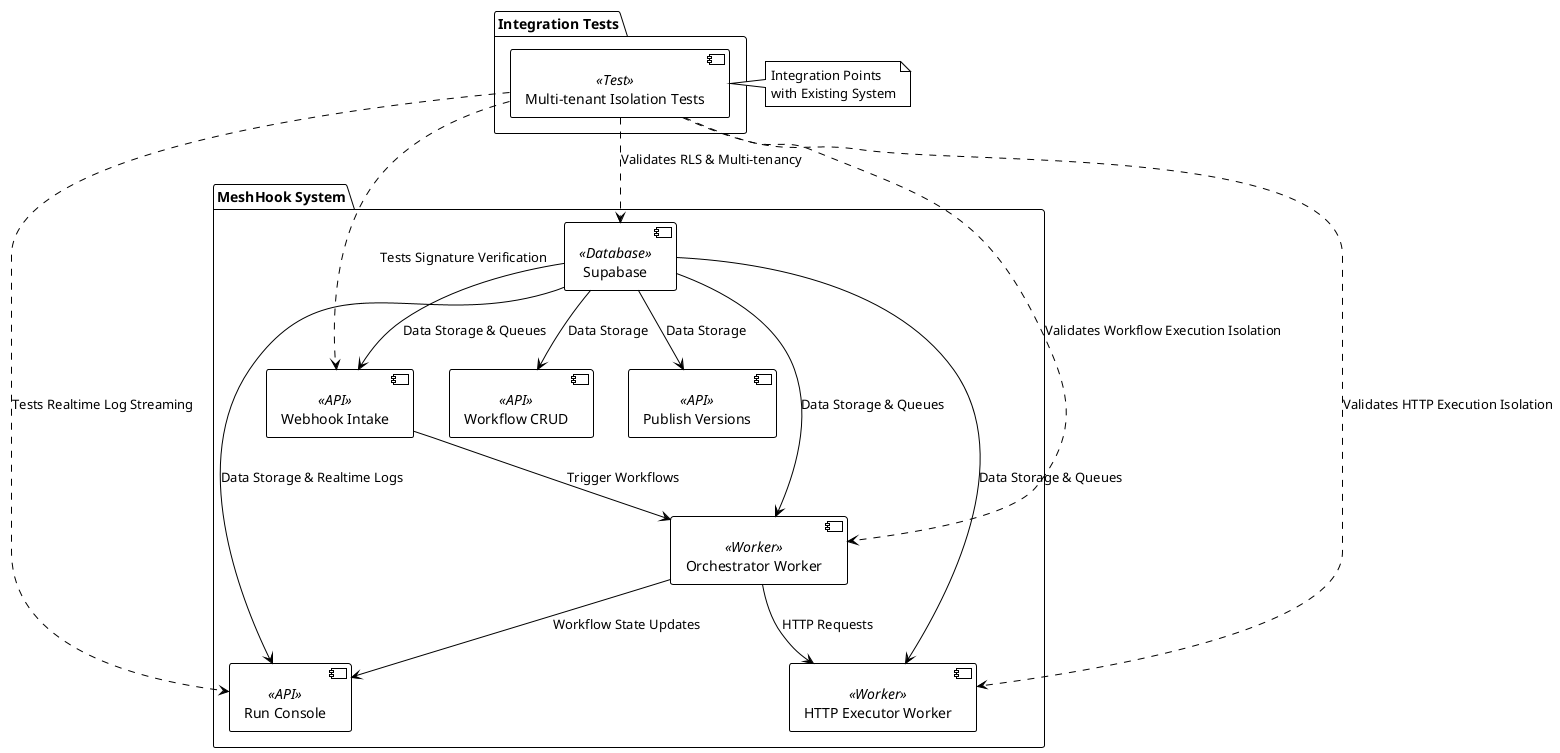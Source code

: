 @startuml
!theme plain

package "MeshHook System" {
    [Supabase] <<Database>> as Supabase
    [Webhook Intake] <<API>> as WebhookIntake
    [Workflow CRUD] <<API>> as WorkflowCRUD
    [Publish Versions] <<API>> as PublishVersions
    [Run Console] <<API>> as RunConsole
    [Orchestrator Worker] <<Worker>> as Orchestrator
    [HTTP Executor Worker] <<Worker>> as HTTPExecutor
}

package "Integration Tests" {
    [Multi-tenant Isolation Tests] <<Test>> as MultiTenantTests
}

Supabase --> WebhookIntake : Data Storage & Queues
Supabase --> WorkflowCRUD : Data Storage
Supabase --> PublishVersions : Data Storage
Supabase --> RunConsole : Data Storage & Realtime Logs
Supabase --> Orchestrator : Data Storage & Queues
Supabase --> HTTPExecutor : Data Storage & Queues

WebhookIntake --> Orchestrator : Trigger Workflows
Orchestrator --> HTTPExecutor : HTTP Requests
Orchestrator --> RunConsole : Workflow State Updates

MultiTenantTests ..> Supabase : Validates RLS & Multi-tenancy
MultiTenantTests ..> WebhookIntake : Tests Signature Verification
MultiTenantTests ..> RunConsole : Tests Realtime Log Streaming
MultiTenantTests ..> Orchestrator : Validates Workflow Execution Isolation
MultiTenantTests ..> HTTPExecutor : Validates HTTP Execution Isolation

note right of MultiTenantTests : Integration Points\nwith Existing System

@enduml